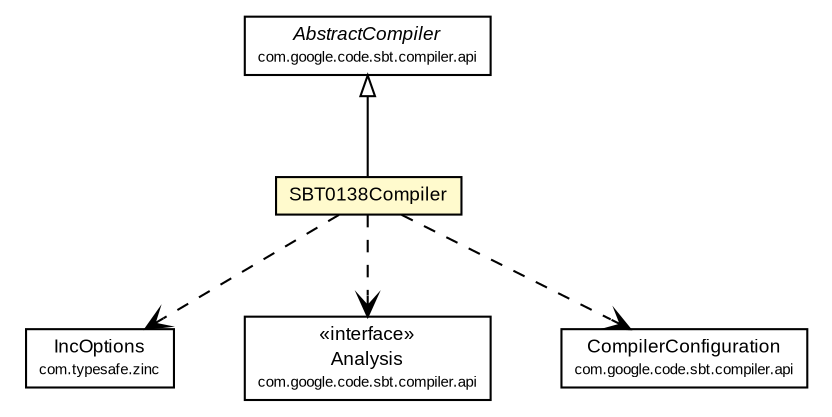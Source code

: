#!/usr/local/bin/dot
#
# Class diagram 
# Generated by UMLGraph version R5_6-24-gf6e263 (http://www.umlgraph.org/)
#

digraph G {
	edge [fontname="arial",fontsize=10,labelfontname="arial",labelfontsize=10];
	node [fontname="arial",fontsize=10,shape=plaintext];
	nodesep=0.25;
	ranksep=0.5;
	// com.google.code.sbt.compiler.sbt0138.SBT0138Compiler
	c43 [label=<<table title="com.google.code.sbt.compiler.sbt0138.SBT0138Compiler" border="0" cellborder="1" cellspacing="0" cellpadding="2" port="p" bgcolor="lemonChiffon" href="./SBT0138Compiler.html">
		<tr><td><table border="0" cellspacing="0" cellpadding="1">
<tr><td align="center" balign="center"> SBT0138Compiler </td></tr>
		</table></td></tr>
		</table>>, URL="./SBT0138Compiler.html", fontname="arial", fontcolor="black", fontsize=9.0];
	//com.google.code.sbt.compiler.sbt0138.SBT0138Compiler extends com.google.code.sbt.compiler.api.AbstractCompiler
	c48:p -> c43:p [dir=back,arrowtail=empty];
	// com.google.code.sbt.compiler.sbt0138.SBT0138Compiler DEPEND com.typesafe.zinc.IncOptions
	c43:p -> c54:p [taillabel="", label="", headlabel="", fontname="arial", fontcolor="black", fontsize=10.0, color="black", arrowhead=open, style=dashed];
	// com.google.code.sbt.compiler.sbt0138.SBT0138Compiler DEPEND com.google.code.sbt.compiler.api.Analysis
	c43:p -> c55:p [taillabel="", label="", headlabel="", fontname="arial", fontcolor="black", fontsize=10.0, color="black", arrowhead=open, style=dashed];
	// com.google.code.sbt.compiler.sbt0138.SBT0138Compiler DEPEND com.google.code.sbt.compiler.api.CompilerConfiguration
	c43:p -> c57:p [taillabel="", label="", headlabel="", fontname="arial", fontcolor="black", fontsize=10.0, color="black", arrowhead=open, style=dashed];
	// com.google.code.sbt.compiler.api.AbstractCompiler
	c48 [label=<<table title="com.google.code.sbt.compiler.api.AbstractCompiler" border="0" cellborder="1" cellspacing="0" cellpadding="2" port="p">
		<tr><td><table border="0" cellspacing="0" cellpadding="1">
<tr><td align="center" balign="center"><font face="arial italic"> AbstractCompiler </font></td></tr>
<tr><td align="center" balign="center"><font point-size="7.0"> com.google.code.sbt.compiler.api </font></td></tr>
		</table></td></tr>
		</table>>, URL="null", fontname="arial", fontcolor="black", fontsize=9.0];
	// com.typesafe.zinc.IncOptions
	c54 [label=<<table title="com.typesafe.zinc.IncOptions" border="0" cellborder="1" cellspacing="0" cellpadding="2" port="p">
		<tr><td><table border="0" cellspacing="0" cellpadding="1">
<tr><td align="center" balign="center"> IncOptions </td></tr>
<tr><td align="center" balign="center"><font point-size="7.0"> com.typesafe.zinc </font></td></tr>
		</table></td></tr>
		</table>>, URL="null", fontname="arial", fontcolor="black", fontsize=9.0];
	// com.google.code.sbt.compiler.api.Analysis
	c55 [label=<<table title="com.google.code.sbt.compiler.api.Analysis" border="0" cellborder="1" cellspacing="0" cellpadding="2" port="p">
		<tr><td><table border="0" cellspacing="0" cellpadding="1">
<tr><td align="center" balign="center"> &#171;interface&#187; </td></tr>
<tr><td align="center" balign="center"> Analysis </td></tr>
<tr><td align="center" balign="center"><font point-size="7.0"> com.google.code.sbt.compiler.api </font></td></tr>
		</table></td></tr>
		</table>>, URL="null", fontname="arial", fontcolor="black", fontsize=9.0];
	// com.google.code.sbt.compiler.api.CompilerConfiguration
	c57 [label=<<table title="com.google.code.sbt.compiler.api.CompilerConfiguration" border="0" cellborder="1" cellspacing="0" cellpadding="2" port="p">
		<tr><td><table border="0" cellspacing="0" cellpadding="1">
<tr><td align="center" balign="center"> CompilerConfiguration </td></tr>
<tr><td align="center" balign="center"><font point-size="7.0"> com.google.code.sbt.compiler.api </font></td></tr>
		</table></td></tr>
		</table>>, URL="null", fontname="arial", fontcolor="black", fontsize=9.0];
}

